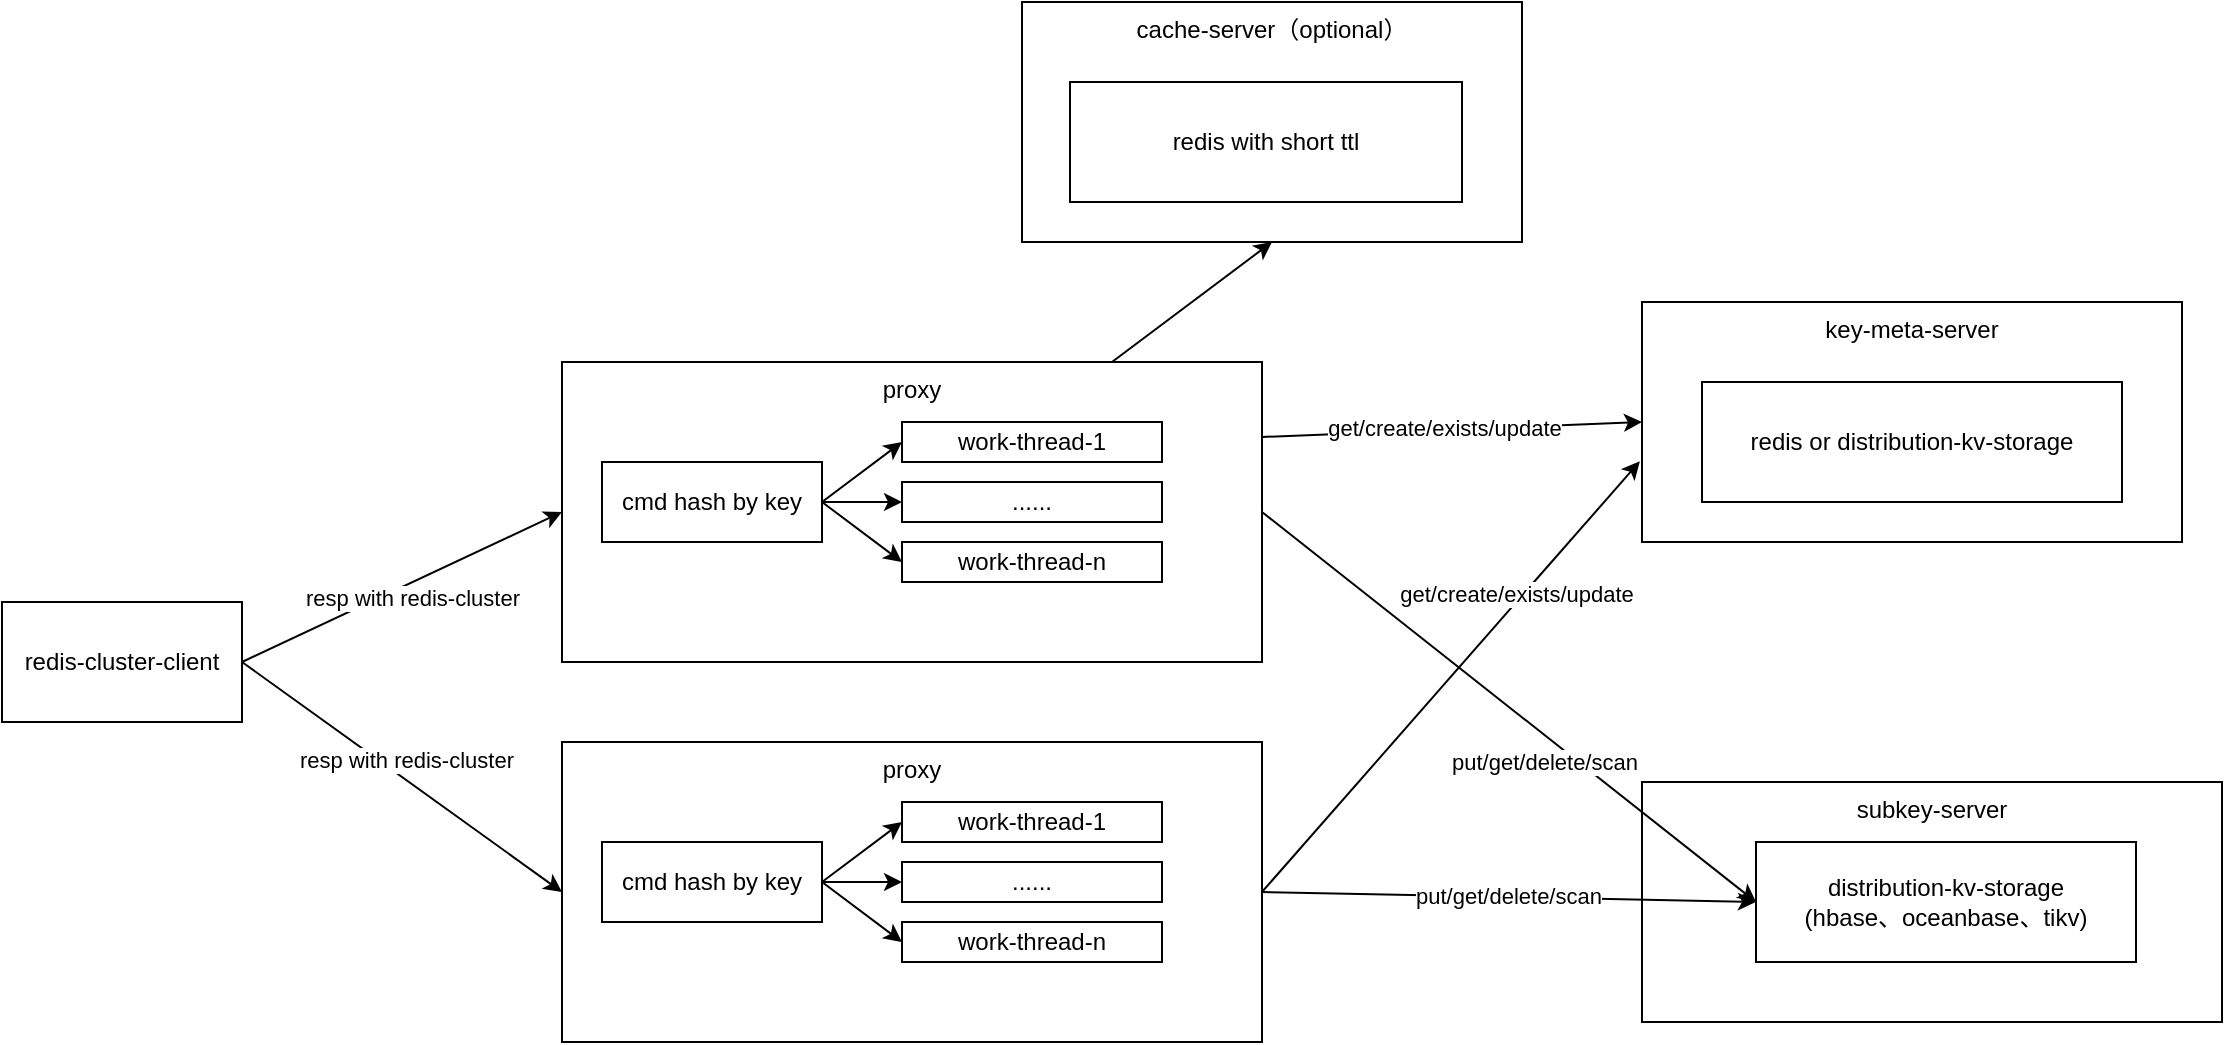 <mxfile version="15.7.3" type="device"><diagram id="o1No5w5e2C0mr1RDffPZ" name="第 1 页"><mxGraphModel dx="1933" dy="779" grid="1" gridSize="10" guides="1" tooltips="1" connect="1" arrows="1" fold="1" page="1" pageScale="1" pageWidth="827" pageHeight="1169" math="0" shadow="0"><root><mxCell id="0"/><mxCell id="1" parent="0"/><mxCell id="UChXHJEN9ljBEmfBSVpz-31" value="subkey-server" style="rounded=0;whiteSpace=wrap;html=1;verticalAlign=top;" vertex="1" parent="1"><mxGeometry x="580" y="480" width="290" height="120" as="geometry"/></mxCell><mxCell id="UChXHJEN9ljBEmfBSVpz-1" value="proxy" style="rounded=0;whiteSpace=wrap;html=1;verticalAlign=top;" vertex="1" parent="1"><mxGeometry x="40" y="270" width="350" height="150" as="geometry"/></mxCell><mxCell id="UChXHJEN9ljBEmfBSVpz-4" value="redis-cluster-client" style="rounded=0;whiteSpace=wrap;html=1;verticalAlign=middle;" vertex="1" parent="1"><mxGeometry x="-240" y="390" width="120" height="60" as="geometry"/></mxCell><mxCell id="UChXHJEN9ljBEmfBSVpz-5" value="" style="endArrow=classic;html=1;rounded=0;exitX=1;exitY=0.5;exitDx=0;exitDy=0;entryX=0;entryY=0.5;entryDx=0;entryDy=0;" edge="1" parent="1" source="UChXHJEN9ljBEmfBSVpz-4" target="UChXHJEN9ljBEmfBSVpz-1"><mxGeometry width="50" height="50" relative="1" as="geometry"><mxPoint x="390" y="420" as="sourcePoint"/><mxPoint x="440" y="370" as="targetPoint"/></mxGeometry></mxCell><mxCell id="UChXHJEN9ljBEmfBSVpz-7" value="resp with redis-cluster" style="edgeLabel;html=1;align=center;verticalAlign=middle;resizable=0;points=[];" vertex="1" connectable="0" parent="UChXHJEN9ljBEmfBSVpz-5"><mxGeometry x="-0.213" relative="1" as="geometry"><mxPoint x="22" y="-3" as="offset"/></mxGeometry></mxCell><mxCell id="UChXHJEN9ljBEmfBSVpz-6" value="" style="endArrow=classic;html=1;rounded=0;exitX=1;exitY=0.5;exitDx=0;exitDy=0;entryX=0;entryY=0.5;entryDx=0;entryDy=0;" edge="1" parent="1" source="UChXHJEN9ljBEmfBSVpz-4" target="UChXHJEN9ljBEmfBSVpz-22"><mxGeometry width="50" height="50" relative="1" as="geometry"><mxPoint x="80" y="400" as="sourcePoint"/><mxPoint x="50" y="490" as="targetPoint"/></mxGeometry></mxCell><mxCell id="UChXHJEN9ljBEmfBSVpz-9" value="resp with redis-cluster" style="edgeLabel;html=1;align=center;verticalAlign=middle;resizable=0;points=[];" vertex="1" connectable="0" parent="UChXHJEN9ljBEmfBSVpz-6"><mxGeometry x="-0.132" y="-3" relative="1" as="geometry"><mxPoint x="14" y="-4" as="offset"/></mxGeometry></mxCell><mxCell id="UChXHJEN9ljBEmfBSVpz-10" value="distribution-kv-storage&lt;br&gt;(hbase、oceanbase、tikv)" style="rounded=0;whiteSpace=wrap;html=1;" vertex="1" parent="1"><mxGeometry x="637" y="510" width="190" height="60" as="geometry"/></mxCell><mxCell id="UChXHJEN9ljBEmfBSVpz-11" value="" style="endArrow=classic;html=1;rounded=0;entryX=0;entryY=0.5;entryDx=0;entryDy=0;exitX=1;exitY=0.5;exitDx=0;exitDy=0;" edge="1" parent="1" source="UChXHJEN9ljBEmfBSVpz-1" target="UChXHJEN9ljBEmfBSVpz-10"><mxGeometry width="50" height="50" relative="1" as="geometry"><mxPoint x="390" y="410" as="sourcePoint"/><mxPoint x="440" y="360" as="targetPoint"/></mxGeometry></mxCell><mxCell id="UChXHJEN9ljBEmfBSVpz-12" value="put/get/delete/scan" style="edgeLabel;html=1;align=center;verticalAlign=middle;resizable=0;points=[];" vertex="1" connectable="0" parent="UChXHJEN9ljBEmfBSVpz-11"><mxGeometry x="-0.14" y="-4" relative="1" as="geometry"><mxPoint x="37" y="38" as="offset"/></mxGeometry></mxCell><mxCell id="UChXHJEN9ljBEmfBSVpz-13" value="put/get/delete/scan" style="endArrow=classic;html=1;rounded=0;entryX=0;entryY=0.5;entryDx=0;entryDy=0;exitX=1;exitY=0.5;exitDx=0;exitDy=0;" edge="1" parent="1" source="UChXHJEN9ljBEmfBSVpz-22" target="UChXHJEN9ljBEmfBSVpz-10"><mxGeometry width="50" height="50" relative="1" as="geometry"><mxPoint x="420" y="510" as="sourcePoint"/><mxPoint x="440" y="360" as="targetPoint"/></mxGeometry></mxCell><mxCell id="UChXHJEN9ljBEmfBSVpz-14" value="work-thread-1" style="rounded=0;whiteSpace=wrap;html=1;verticalAlign=middle;" vertex="1" parent="1"><mxGeometry x="210" y="300" width="130" height="20" as="geometry"/></mxCell><mxCell id="UChXHJEN9ljBEmfBSVpz-15" value="......" style="rounded=0;whiteSpace=wrap;html=1;verticalAlign=middle;" vertex="1" parent="1"><mxGeometry x="210" y="330" width="130" height="20" as="geometry"/></mxCell><mxCell id="UChXHJEN9ljBEmfBSVpz-16" value="work-thread-n" style="rounded=0;whiteSpace=wrap;html=1;verticalAlign=middle;" vertex="1" parent="1"><mxGeometry x="210" y="360" width="130" height="20" as="geometry"/></mxCell><mxCell id="UChXHJEN9ljBEmfBSVpz-17" value="cmd hash by key" style="rounded=0;whiteSpace=wrap;html=1;verticalAlign=middle;" vertex="1" parent="1"><mxGeometry x="60" y="320" width="110" height="40" as="geometry"/></mxCell><mxCell id="UChXHJEN9ljBEmfBSVpz-18" value="" style="endArrow=classic;html=1;rounded=0;entryX=0;entryY=0.5;entryDx=0;entryDy=0;exitX=1;exitY=0.5;exitDx=0;exitDy=0;" edge="1" parent="1" source="UChXHJEN9ljBEmfBSVpz-17" target="UChXHJEN9ljBEmfBSVpz-14"><mxGeometry width="50" height="50" relative="1" as="geometry"><mxPoint x="110" y="400" as="sourcePoint"/><mxPoint x="160" y="350" as="targetPoint"/></mxGeometry></mxCell><mxCell id="UChXHJEN9ljBEmfBSVpz-19" value="" style="endArrow=classic;html=1;rounded=0;entryX=0;entryY=0.5;entryDx=0;entryDy=0;exitX=1;exitY=0.5;exitDx=0;exitDy=0;" edge="1" parent="1" source="UChXHJEN9ljBEmfBSVpz-17" target="UChXHJEN9ljBEmfBSVpz-15"><mxGeometry width="50" height="50" relative="1" as="geometry"><mxPoint x="110" y="400" as="sourcePoint"/><mxPoint x="160" y="350" as="targetPoint"/></mxGeometry></mxCell><mxCell id="UChXHJEN9ljBEmfBSVpz-20" value="" style="endArrow=classic;html=1;rounded=0;entryX=0;entryY=0.5;entryDx=0;entryDy=0;exitX=1;exitY=0.5;exitDx=0;exitDy=0;" edge="1" parent="1" source="UChXHJEN9ljBEmfBSVpz-17" target="UChXHJEN9ljBEmfBSVpz-16"><mxGeometry width="50" height="50" relative="1" as="geometry"><mxPoint x="110" y="400" as="sourcePoint"/><mxPoint x="160" y="350" as="targetPoint"/></mxGeometry></mxCell><mxCell id="UChXHJEN9ljBEmfBSVpz-22" value="proxy" style="rounded=0;whiteSpace=wrap;html=1;verticalAlign=top;" vertex="1" parent="1"><mxGeometry x="40" y="460" width="350" height="150" as="geometry"/></mxCell><mxCell id="UChXHJEN9ljBEmfBSVpz-23" value="work-thread-1" style="rounded=0;whiteSpace=wrap;html=1;verticalAlign=middle;" vertex="1" parent="1"><mxGeometry x="210" y="490" width="130" height="20" as="geometry"/></mxCell><mxCell id="UChXHJEN9ljBEmfBSVpz-24" value="......" style="rounded=0;whiteSpace=wrap;html=1;verticalAlign=middle;" vertex="1" parent="1"><mxGeometry x="210" y="520" width="130" height="20" as="geometry"/></mxCell><mxCell id="UChXHJEN9ljBEmfBSVpz-25" value="work-thread-n" style="rounded=0;whiteSpace=wrap;html=1;verticalAlign=middle;" vertex="1" parent="1"><mxGeometry x="210" y="550" width="130" height="20" as="geometry"/></mxCell><mxCell id="UChXHJEN9ljBEmfBSVpz-26" value="cmd hash by key" style="rounded=0;whiteSpace=wrap;html=1;verticalAlign=middle;" vertex="1" parent="1"><mxGeometry x="60" y="510" width="110" height="40" as="geometry"/></mxCell><mxCell id="UChXHJEN9ljBEmfBSVpz-27" value="" style="endArrow=classic;html=1;rounded=0;entryX=0;entryY=0.5;entryDx=0;entryDy=0;exitX=1;exitY=0.5;exitDx=0;exitDy=0;" edge="1" parent="1" source="UChXHJEN9ljBEmfBSVpz-26" target="UChXHJEN9ljBEmfBSVpz-23"><mxGeometry width="50" height="50" relative="1" as="geometry"><mxPoint x="110" y="590" as="sourcePoint"/><mxPoint x="160" y="540" as="targetPoint"/></mxGeometry></mxCell><mxCell id="UChXHJEN9ljBEmfBSVpz-28" value="" style="endArrow=classic;html=1;rounded=0;entryX=0;entryY=0.5;entryDx=0;entryDy=0;exitX=1;exitY=0.5;exitDx=0;exitDy=0;" edge="1" parent="1" source="UChXHJEN9ljBEmfBSVpz-26" target="UChXHJEN9ljBEmfBSVpz-24"><mxGeometry width="50" height="50" relative="1" as="geometry"><mxPoint x="110" y="590" as="sourcePoint"/><mxPoint x="160" y="540" as="targetPoint"/></mxGeometry></mxCell><mxCell id="UChXHJEN9ljBEmfBSVpz-29" value="" style="endArrow=classic;html=1;rounded=0;entryX=0;entryY=0.5;entryDx=0;entryDy=0;exitX=1;exitY=0.5;exitDx=0;exitDy=0;" edge="1" parent="1" source="UChXHJEN9ljBEmfBSVpz-26" target="UChXHJEN9ljBEmfBSVpz-25"><mxGeometry width="50" height="50" relative="1" as="geometry"><mxPoint x="110" y="590" as="sourcePoint"/><mxPoint x="160" y="540" as="targetPoint"/></mxGeometry></mxCell><mxCell id="UChXHJEN9ljBEmfBSVpz-30" value="key-meta-server" style="rounded=0;whiteSpace=wrap;html=1;verticalAlign=top;" vertex="1" parent="1"><mxGeometry x="580" y="240" width="270" height="120" as="geometry"/></mxCell><mxCell id="UChXHJEN9ljBEmfBSVpz-32" value="" style="endArrow=classic;html=1;rounded=0;entryX=0;entryY=0.5;entryDx=0;entryDy=0;exitX=1;exitY=0.25;exitDx=0;exitDy=0;" edge="1" parent="1" source="UChXHJEN9ljBEmfBSVpz-1" target="UChXHJEN9ljBEmfBSVpz-30"><mxGeometry width="50" height="50" relative="1" as="geometry"><mxPoint x="490" y="400" as="sourcePoint"/><mxPoint x="540" y="350" as="targetPoint"/></mxGeometry></mxCell><mxCell id="UChXHJEN9ljBEmfBSVpz-34" value="get/create/exists/update" style="edgeLabel;html=1;align=center;verticalAlign=middle;resizable=0;points=[];" vertex="1" connectable="0" parent="UChXHJEN9ljBEmfBSVpz-32"><mxGeometry x="-0.042" y="1" relative="1" as="geometry"><mxPoint as="offset"/></mxGeometry></mxCell><mxCell id="UChXHJEN9ljBEmfBSVpz-33" value="" style="endArrow=classic;html=1;rounded=0;entryX=-0.004;entryY=0.664;entryDx=0;entryDy=0;entryPerimeter=0;exitX=1;exitY=0.5;exitDx=0;exitDy=0;" edge="1" parent="1" source="UChXHJEN9ljBEmfBSVpz-22" target="UChXHJEN9ljBEmfBSVpz-30"><mxGeometry width="50" height="50" relative="1" as="geometry"><mxPoint x="490" y="400" as="sourcePoint"/><mxPoint x="540" y="350" as="targetPoint"/></mxGeometry></mxCell><mxCell id="UChXHJEN9ljBEmfBSVpz-35" value="get/create/exists/update" style="edgeLabel;html=1;align=center;verticalAlign=middle;resizable=0;points=[];" vertex="1" connectable="0" parent="UChXHJEN9ljBEmfBSVpz-33"><mxGeometry x="0.369" y="3" relative="1" as="geometry"><mxPoint as="offset"/></mxGeometry></mxCell><mxCell id="UChXHJEN9ljBEmfBSVpz-36" value="redis or distribution-kv-storage" style="rounded=0;whiteSpace=wrap;html=1;verticalAlign=middle;" vertex="1" parent="1"><mxGeometry x="610" y="280" width="210" height="60" as="geometry"/></mxCell><mxCell id="UChXHJEN9ljBEmfBSVpz-37" value="cache-server（optional）" style="rounded=0;whiteSpace=wrap;html=1;verticalAlign=top;" vertex="1" parent="1"><mxGeometry x="270" y="90" width="250" height="120" as="geometry"/></mxCell><mxCell id="UChXHJEN9ljBEmfBSVpz-38" value="redis with short ttl" style="rounded=0;whiteSpace=wrap;html=1;verticalAlign=middle;" vertex="1" parent="1"><mxGeometry x="294" y="130" width="196" height="60" as="geometry"/></mxCell><mxCell id="UChXHJEN9ljBEmfBSVpz-39" value="" style="endArrow=classic;html=1;rounded=0;entryX=0.5;entryY=1;entryDx=0;entryDy=0;" edge="1" parent="1" source="UChXHJEN9ljBEmfBSVpz-1" target="UChXHJEN9ljBEmfBSVpz-37"><mxGeometry width="50" height="50" relative="1" as="geometry"><mxPoint x="490" y="410" as="sourcePoint"/><mxPoint x="540" y="360" as="targetPoint"/></mxGeometry></mxCell></root></mxGraphModel></diagram></mxfile>